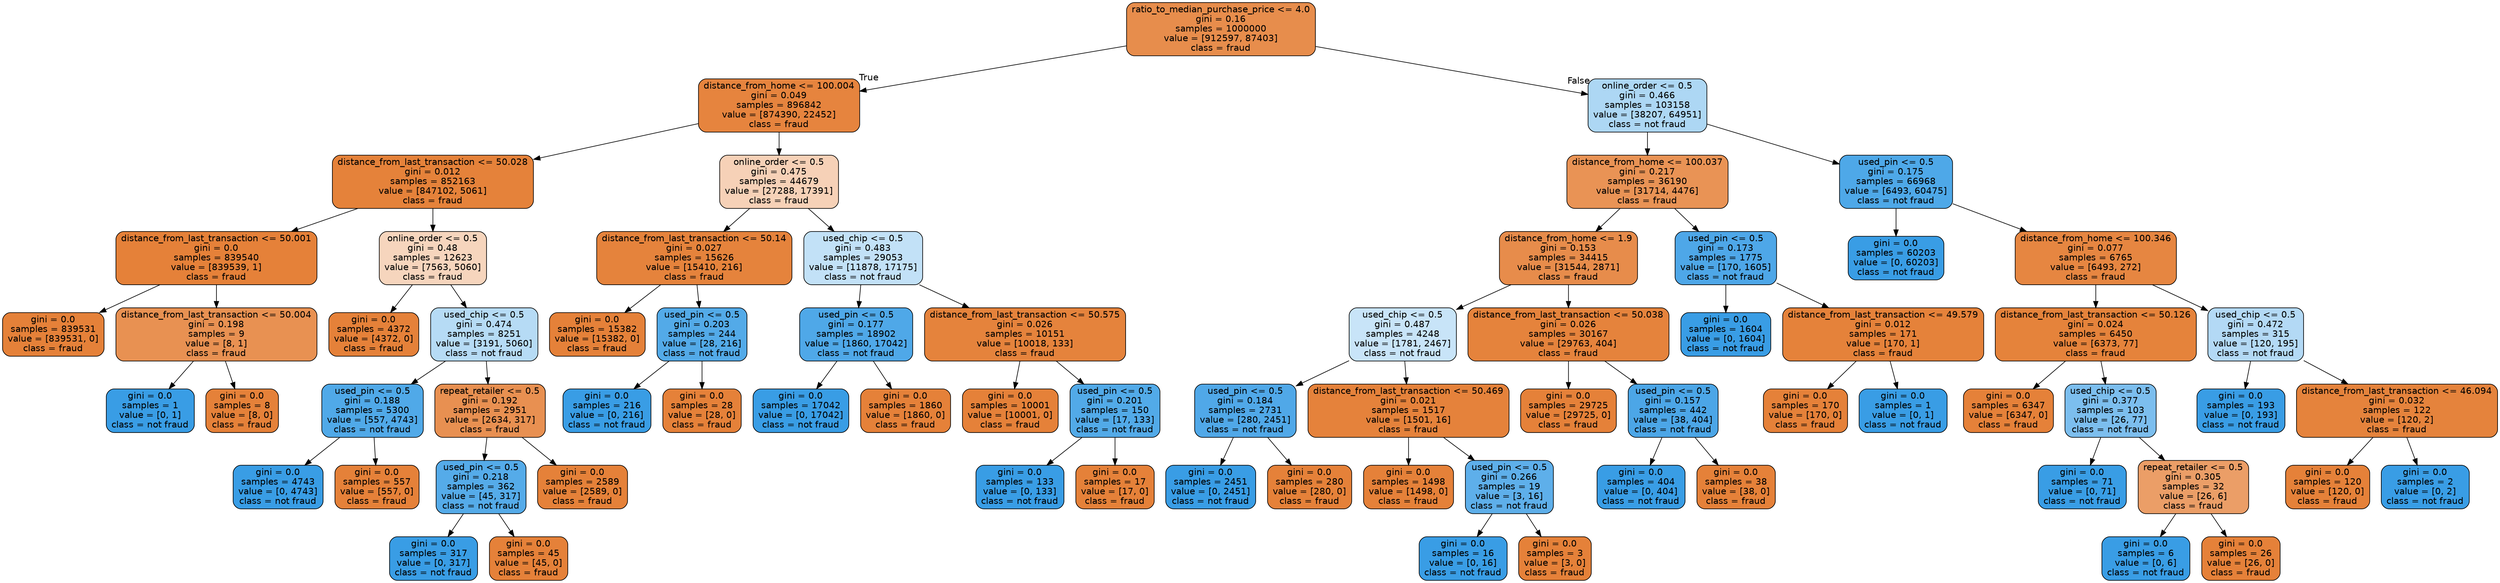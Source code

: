 digraph Tree {
node [shape=box, style="filled, rounded", color="black", fontname="helvetica"] ;
edge [fontname="helvetica"] ;
0 [label="ratio_to_median_purchase_price <= 4.0\ngini = 0.16\nsamples = 1000000\nvalue = [912597, 87403]\nclass = fraud", fillcolor="#e78d4c"] ;
1 [label="distance_from_home <= 100.004\ngini = 0.049\nsamples = 896842\nvalue = [874390, 22452]\nclass = fraud", fillcolor="#e6843e"] ;
0 -> 1 [labeldistance=2.5, labelangle=45, headlabel="True"] ;
2 [label="distance_from_last_transaction <= 50.028\ngini = 0.012\nsamples = 852163\nvalue = [847102, 5061]\nclass = fraud", fillcolor="#e5823a"] ;
1 -> 2 ;
3 [label="distance_from_last_transaction <= 50.001\ngini = 0.0\nsamples = 839540\nvalue = [839539, 1]\nclass = fraud", fillcolor="#e58139"] ;
2 -> 3 ;
4 [label="gini = 0.0\nsamples = 839531\nvalue = [839531, 0]\nclass = fraud", fillcolor="#e58139"] ;
3 -> 4 ;
5 [label="distance_from_last_transaction <= 50.004\ngini = 0.198\nsamples = 9\nvalue = [8, 1]\nclass = fraud", fillcolor="#e89152"] ;
3 -> 5 ;
6 [label="gini = 0.0\nsamples = 1\nvalue = [0, 1]\nclass = not fraud", fillcolor="#399de5"] ;
5 -> 6 ;
7 [label="gini = 0.0\nsamples = 8\nvalue = [8, 0]\nclass = fraud", fillcolor="#e58139"] ;
5 -> 7 ;
8 [label="online_order <= 0.5\ngini = 0.48\nsamples = 12623\nvalue = [7563, 5060]\nclass = fraud", fillcolor="#f6d5bd"] ;
2 -> 8 ;
9 [label="gini = 0.0\nsamples = 4372\nvalue = [4372, 0]\nclass = fraud", fillcolor="#e58139"] ;
8 -> 9 ;
10 [label="used_chip <= 0.5\ngini = 0.474\nsamples = 8251\nvalue = [3191, 5060]\nclass = not fraud", fillcolor="#b6dbf5"] ;
8 -> 10 ;
11 [label="used_pin <= 0.5\ngini = 0.188\nsamples = 5300\nvalue = [557, 4743]\nclass = not fraud", fillcolor="#50a9e8"] ;
10 -> 11 ;
12 [label="gini = 0.0\nsamples = 4743\nvalue = [0, 4743]\nclass = not fraud", fillcolor="#399de5"] ;
11 -> 12 ;
13 [label="gini = 0.0\nsamples = 557\nvalue = [557, 0]\nclass = fraud", fillcolor="#e58139"] ;
11 -> 13 ;
14 [label="repeat_retailer <= 0.5\ngini = 0.192\nsamples = 2951\nvalue = [2634, 317]\nclass = fraud", fillcolor="#e89051"] ;
10 -> 14 ;
15 [label="used_pin <= 0.5\ngini = 0.218\nsamples = 362\nvalue = [45, 317]\nclass = not fraud", fillcolor="#55abe9"] ;
14 -> 15 ;
16 [label="gini = 0.0\nsamples = 317\nvalue = [0, 317]\nclass = not fraud", fillcolor="#399de5"] ;
15 -> 16 ;
17 [label="gini = 0.0\nsamples = 45\nvalue = [45, 0]\nclass = fraud", fillcolor="#e58139"] ;
15 -> 17 ;
18 [label="gini = 0.0\nsamples = 2589\nvalue = [2589, 0]\nclass = fraud", fillcolor="#e58139"] ;
14 -> 18 ;
19 [label="online_order <= 0.5\ngini = 0.475\nsamples = 44679\nvalue = [27288, 17391]\nclass = fraud", fillcolor="#f6d1b7"] ;
1 -> 19 ;
20 [label="distance_from_last_transaction <= 50.14\ngini = 0.027\nsamples = 15626\nvalue = [15410, 216]\nclass = fraud", fillcolor="#e5833c"] ;
19 -> 20 ;
21 [label="gini = 0.0\nsamples = 15382\nvalue = [15382, 0]\nclass = fraud", fillcolor="#e58139"] ;
20 -> 21 ;
22 [label="used_pin <= 0.5\ngini = 0.203\nsamples = 244\nvalue = [28, 216]\nclass = not fraud", fillcolor="#53aae8"] ;
20 -> 22 ;
23 [label="gini = 0.0\nsamples = 216\nvalue = [0, 216]\nclass = not fraud", fillcolor="#399de5"] ;
22 -> 23 ;
24 [label="gini = 0.0\nsamples = 28\nvalue = [28, 0]\nclass = fraud", fillcolor="#e58139"] ;
22 -> 24 ;
25 [label="used_chip <= 0.5\ngini = 0.483\nsamples = 29053\nvalue = [11878, 17175]\nclass = not fraud", fillcolor="#c2e1f7"] ;
19 -> 25 ;
26 [label="used_pin <= 0.5\ngini = 0.177\nsamples = 18902\nvalue = [1860, 17042]\nclass = not fraud", fillcolor="#4fa8e8"] ;
25 -> 26 ;
27 [label="gini = 0.0\nsamples = 17042\nvalue = [0, 17042]\nclass = not fraud", fillcolor="#399de5"] ;
26 -> 27 ;
28 [label="gini = 0.0\nsamples = 1860\nvalue = [1860, 0]\nclass = fraud", fillcolor="#e58139"] ;
26 -> 28 ;
29 [label="distance_from_last_transaction <= 50.575\ngini = 0.026\nsamples = 10151\nvalue = [10018, 133]\nclass = fraud", fillcolor="#e5833c"] ;
25 -> 29 ;
30 [label="gini = 0.0\nsamples = 10001\nvalue = [10001, 0]\nclass = fraud", fillcolor="#e58139"] ;
29 -> 30 ;
31 [label="used_pin <= 0.5\ngini = 0.201\nsamples = 150\nvalue = [17, 133]\nclass = not fraud", fillcolor="#52aae8"] ;
29 -> 31 ;
32 [label="gini = 0.0\nsamples = 133\nvalue = [0, 133]\nclass = not fraud", fillcolor="#399de5"] ;
31 -> 32 ;
33 [label="gini = 0.0\nsamples = 17\nvalue = [17, 0]\nclass = fraud", fillcolor="#e58139"] ;
31 -> 33 ;
34 [label="online_order <= 0.5\ngini = 0.466\nsamples = 103158\nvalue = [38207, 64951]\nclass = not fraud", fillcolor="#add7f4"] ;
0 -> 34 [labeldistance=2.5, labelangle=-45, headlabel="False"] ;
35 [label="distance_from_home <= 100.037\ngini = 0.217\nsamples = 36190\nvalue = [31714, 4476]\nclass = fraud", fillcolor="#e99355"] ;
34 -> 35 ;
36 [label="distance_from_home <= 1.9\ngini = 0.153\nsamples = 34415\nvalue = [31544, 2871]\nclass = fraud", fillcolor="#e78c4b"] ;
35 -> 36 ;
37 [label="used_chip <= 0.5\ngini = 0.487\nsamples = 4248\nvalue = [1781, 2467]\nclass = not fraud", fillcolor="#c8e4f8"] ;
36 -> 37 ;
38 [label="used_pin <= 0.5\ngini = 0.184\nsamples = 2731\nvalue = [280, 2451]\nclass = not fraud", fillcolor="#50a8e8"] ;
37 -> 38 ;
39 [label="gini = 0.0\nsamples = 2451\nvalue = [0, 2451]\nclass = not fraud", fillcolor="#399de5"] ;
38 -> 39 ;
40 [label="gini = 0.0\nsamples = 280\nvalue = [280, 0]\nclass = fraud", fillcolor="#e58139"] ;
38 -> 40 ;
41 [label="distance_from_last_transaction <= 50.469\ngini = 0.021\nsamples = 1517\nvalue = [1501, 16]\nclass = fraud", fillcolor="#e5823b"] ;
37 -> 41 ;
42 [label="gini = 0.0\nsamples = 1498\nvalue = [1498, 0]\nclass = fraud", fillcolor="#e58139"] ;
41 -> 42 ;
43 [label="used_pin <= 0.5\ngini = 0.266\nsamples = 19\nvalue = [3, 16]\nclass = not fraud", fillcolor="#5eafea"] ;
41 -> 43 ;
44 [label="gini = 0.0\nsamples = 16\nvalue = [0, 16]\nclass = not fraud", fillcolor="#399de5"] ;
43 -> 44 ;
45 [label="gini = 0.0\nsamples = 3\nvalue = [3, 0]\nclass = fraud", fillcolor="#e58139"] ;
43 -> 45 ;
46 [label="distance_from_last_transaction <= 50.038\ngini = 0.026\nsamples = 30167\nvalue = [29763, 404]\nclass = fraud", fillcolor="#e5833c"] ;
36 -> 46 ;
47 [label="gini = 0.0\nsamples = 29725\nvalue = [29725, 0]\nclass = fraud", fillcolor="#e58139"] ;
46 -> 47 ;
48 [label="used_pin <= 0.5\ngini = 0.157\nsamples = 442\nvalue = [38, 404]\nclass = not fraud", fillcolor="#4ca6e7"] ;
46 -> 48 ;
49 [label="gini = 0.0\nsamples = 404\nvalue = [0, 404]\nclass = not fraud", fillcolor="#399de5"] ;
48 -> 49 ;
50 [label="gini = 0.0\nsamples = 38\nvalue = [38, 0]\nclass = fraud", fillcolor="#e58139"] ;
48 -> 50 ;
51 [label="used_pin <= 0.5\ngini = 0.173\nsamples = 1775\nvalue = [170, 1605]\nclass = not fraud", fillcolor="#4ea7e8"] ;
35 -> 51 ;
52 [label="gini = 0.0\nsamples = 1604\nvalue = [0, 1604]\nclass = not fraud", fillcolor="#399de5"] ;
51 -> 52 ;
53 [label="distance_from_last_transaction <= 49.579\ngini = 0.012\nsamples = 171\nvalue = [170, 1]\nclass = fraud", fillcolor="#e5823a"] ;
51 -> 53 ;
54 [label="gini = 0.0\nsamples = 170\nvalue = [170, 0]\nclass = fraud", fillcolor="#e58139"] ;
53 -> 54 ;
55 [label="gini = 0.0\nsamples = 1\nvalue = [0, 1]\nclass = not fraud", fillcolor="#399de5"] ;
53 -> 55 ;
56 [label="used_pin <= 0.5\ngini = 0.175\nsamples = 66968\nvalue = [6493, 60475]\nclass = not fraud", fillcolor="#4ea8e8"] ;
34 -> 56 ;
57 [label="gini = 0.0\nsamples = 60203\nvalue = [0, 60203]\nclass = not fraud", fillcolor="#399de5"] ;
56 -> 57 ;
58 [label="distance_from_home <= 100.346\ngini = 0.077\nsamples = 6765\nvalue = [6493, 272]\nclass = fraud", fillcolor="#e68641"] ;
56 -> 58 ;
59 [label="distance_from_last_transaction <= 50.126\ngini = 0.024\nsamples = 6450\nvalue = [6373, 77]\nclass = fraud", fillcolor="#e5833b"] ;
58 -> 59 ;
60 [label="gini = 0.0\nsamples = 6347\nvalue = [6347, 0]\nclass = fraud", fillcolor="#e58139"] ;
59 -> 60 ;
61 [label="used_chip <= 0.5\ngini = 0.377\nsamples = 103\nvalue = [26, 77]\nclass = not fraud", fillcolor="#7cbeee"] ;
59 -> 61 ;
62 [label="gini = 0.0\nsamples = 71\nvalue = [0, 71]\nclass = not fraud", fillcolor="#399de5"] ;
61 -> 62 ;
63 [label="repeat_retailer <= 0.5\ngini = 0.305\nsamples = 32\nvalue = [26, 6]\nclass = fraud", fillcolor="#eb9e67"] ;
61 -> 63 ;
64 [label="gini = 0.0\nsamples = 6\nvalue = [0, 6]\nclass = not fraud", fillcolor="#399de5"] ;
63 -> 64 ;
65 [label="gini = 0.0\nsamples = 26\nvalue = [26, 0]\nclass = fraud", fillcolor="#e58139"] ;
63 -> 65 ;
66 [label="used_chip <= 0.5\ngini = 0.472\nsamples = 315\nvalue = [120, 195]\nclass = not fraud", fillcolor="#b3d9f5"] ;
58 -> 66 ;
67 [label="gini = 0.0\nsamples = 193\nvalue = [0, 193]\nclass = not fraud", fillcolor="#399de5"] ;
66 -> 67 ;
68 [label="distance_from_last_transaction <= 46.094\ngini = 0.032\nsamples = 122\nvalue = [120, 2]\nclass = fraud", fillcolor="#e5833c"] ;
66 -> 68 ;
69 [label="gini = 0.0\nsamples = 120\nvalue = [120, 0]\nclass = fraud", fillcolor="#e58139"] ;
68 -> 69 ;
70 [label="gini = 0.0\nsamples = 2\nvalue = [0, 2]\nclass = not fraud", fillcolor="#399de5"] ;
68 -> 70 ;
}
